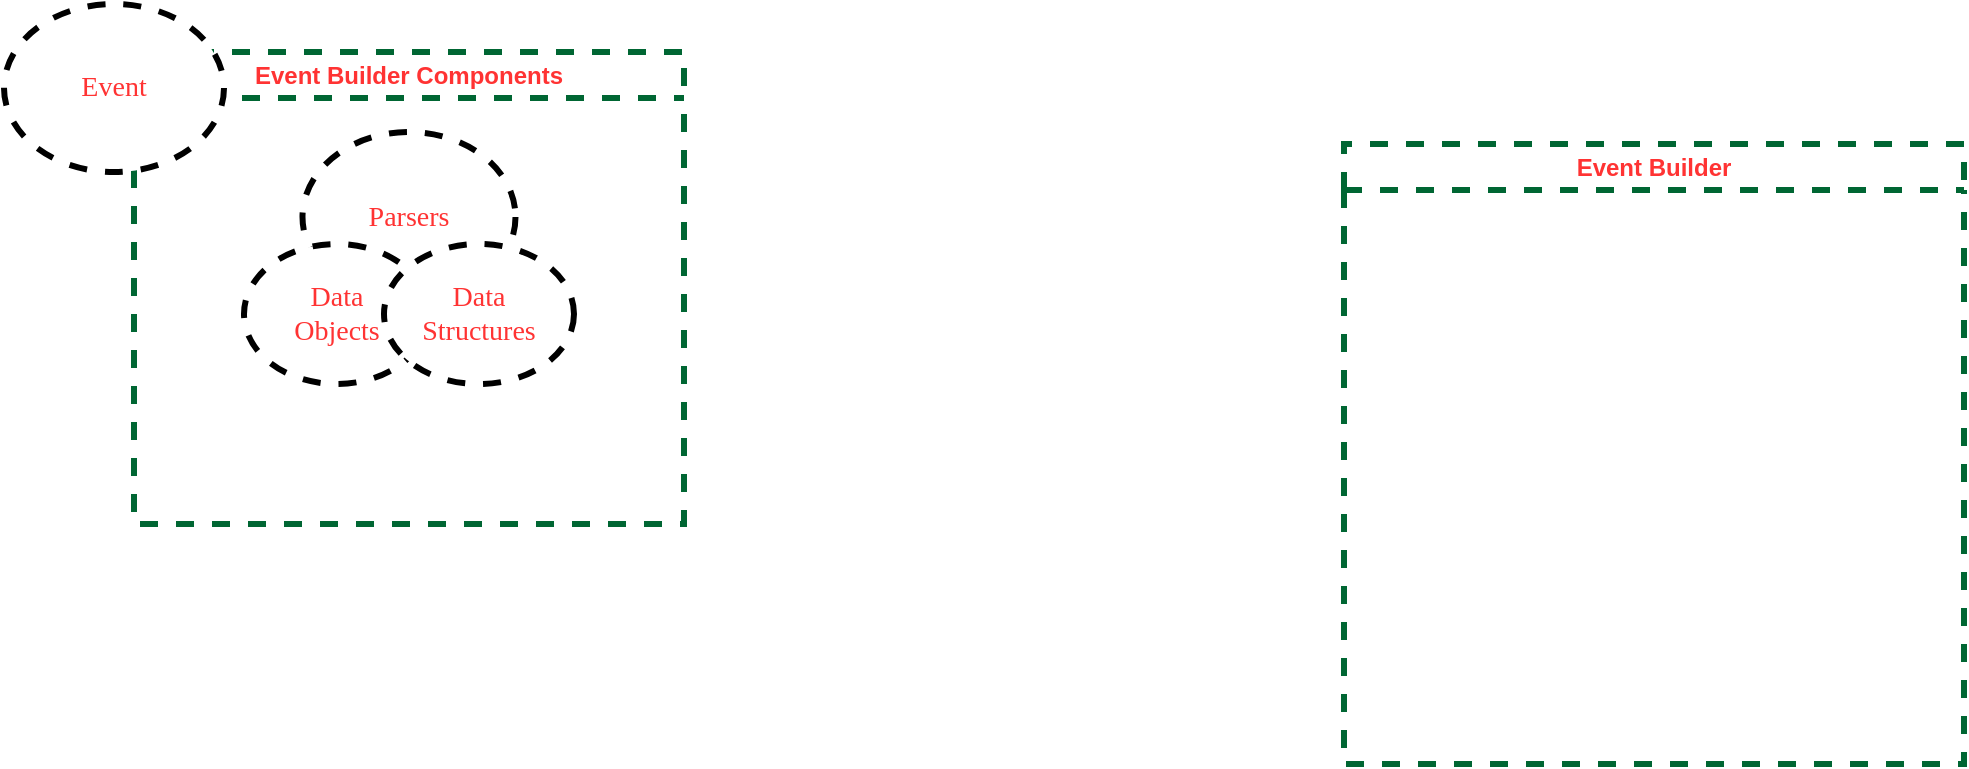 <mxfile version="14.9.6" type="device" pages="5"><diagram id="kiQTEqcOGtj1cUUPd3Hc" name="EventBuilder-Overview"><mxGraphModel dx="1106" dy="997" grid="1" gridSize="10" guides="1" tooltips="1" connect="1" arrows="1" fold="1" page="1" pageScale="1" pageWidth="1100" pageHeight="850" math="0" shadow="0"><root><mxCell id="bd1XEU9sp6yISs1n2xl9-0"/><mxCell id="bd1XEU9sp6yISs1n2xl9-1" parent="bd1XEU9sp6yISs1n2xl9-0"/><mxCell id="WXGwkjUU3RUpJI2dXeLc-0" value="Event Builder" style="swimlane;whiteSpace=wrap;fontColor=#FF3333;dashed=1;strokeWidth=3;strokeColor=#006633;" parent="bd1XEU9sp6yISs1n2xl9-1" vertex="1"><mxGeometry x="700" y="140" width="310" height="310" as="geometry"/></mxCell><mxCell id="WXGwkjUU3RUpJI2dXeLc-6" value="Event Builder Components" style="swimlane;whiteSpace=wrap;fontColor=#FF3333;dashed=1;strokeWidth=3;strokeColor=#006633;align=center;" parent="bd1XEU9sp6yISs1n2xl9-1" vertex="1"><mxGeometry x="95" y="94" width="275" height="236" as="geometry"/></mxCell><mxCell id="WXGwkjUU3RUpJI2dXeLc-2" value="Parsers" style="ellipse;whiteSpace=wrap;html=1;dashed=1;fontFamily=Verdana;fontSize=14;fontColor=#FF3333;strokeWidth=3;" parent="WXGwkjUU3RUpJI2dXeLc-6" vertex="1"><mxGeometry x="84.25" y="40" width="106.5" height="85" as="geometry"/></mxCell><mxCell id="WXGwkjUU3RUpJI2dXeLc-3" value="Data&lt;br&gt;Objects" style="ellipse;whiteSpace=wrap;html=1;dashed=1;fontFamily=Verdana;fontSize=14;fontColor=#FF3333;strokeWidth=3;" parent="WXGwkjUU3RUpJI2dXeLc-6" vertex="1"><mxGeometry x="55" y="96" width="92.5" height="70" as="geometry"/></mxCell><mxCell id="WXGwkjUU3RUpJI2dXeLc-4" value="Data&lt;br&gt;Structures" style="ellipse;whiteSpace=wrap;html=1;dashed=1;fontFamily=Verdana;fontSize=14;fontColor=#FF3333;strokeWidth=3;" parent="WXGwkjUU3RUpJI2dXeLc-6" vertex="1"><mxGeometry x="125" y="96" width="95" height="70" as="geometry"/></mxCell><mxCell id="WXGwkjUU3RUpJI2dXeLc-5" value="Event" style="ellipse;whiteSpace=wrap;html=1;dashed=1;fontFamily=Verdana;fontSize=14;fontColor=#FF3333;strokeWidth=3;" parent="bd1XEU9sp6yISs1n2xl9-1" vertex="1"><mxGeometry x="30" y="70" width="110" height="84" as="geometry"/></mxCell></root></mxGraphModel></diagram><diagram name="EventBuilder-WithiniDaaS" id="Mc_lJb-6TFqywcktzr2C"><mxGraphModel dx="1106" dy="997" grid="1" gridSize="10" guides="1" tooltips="1" connect="1" arrows="1" fold="1" page="1" pageScale="1" pageWidth="1169" pageHeight="826" background="none" math="0" shadow="0"><root><mxCell id="-2KMAy27HxV8J3acrTl2-0"/><mxCell id="-2KMAy27HxV8J3acrTl2-1" parent="-2KMAy27HxV8J3acrTl2-0"/><mxCell id="-2KMAy27HxV8J3acrTl2-2" value="iDaaS Connect" style="swimlane;whiteSpace=wrap;fontColor=#FF0000;strokeWidth=2;" parent="-2KMAy27HxV8J3acrTl2-1" vertex="1"><mxGeometry x="150" y="128" width="450" height="592" as="geometry"/></mxCell><mxCell id="-2KMAy27HxV8J3acrTl2-5" value="Connection&#10;EndPoint" style="fontStyle=1;rounded=1;" parent="-2KMAy27HxV8J3acrTl2-2" vertex="1"><mxGeometry x="105.5" y="110" width="110" height="50" as="geometry"/></mxCell><mxCell id="-2KMAy27HxV8J3acrTl2-6" value="Audit" style="fontStyle=1;rounded=1;" parent="-2KMAy27HxV8J3acrTl2-2" vertex="1"><mxGeometry x="105.5" y="220" width="110" height="50" as="geometry"/></mxCell><mxCell id="-2KMAy27HxV8J3acrTl2-7" value="" style="endArrow=open;strokeColor=#FF0000;endFill=1;rounded=0;strokeWidth=3;" parent="-2KMAy27HxV8J3acrTl2-2" source="-2KMAy27HxV8J3acrTl2-5" target="-2KMAy27HxV8J3acrTl2-6" edge="1"><mxGeometry relative="1" as="geometry"/></mxCell><mxCell id="-2KMAy27HxV8J3acrTl2-8" value="Bean&#10;(Routing/&#10;Terminology, &#10;etc.)" style="fontStyle=1;rounded=1;" parent="-2KMAy27HxV8J3acrTl2-2" vertex="1"><mxGeometry x="105.5" y="325" width="110" height="75" as="geometry"/></mxCell><mxCell id="-2KMAy27HxV8J3acrTl2-9" value="" style="endArrow=open;strokeColor=#FF0000;endFill=1;rounded=0;strokeWidth=3;" parent="-2KMAy27HxV8J3acrTl2-2" source="-2KMAy27HxV8J3acrTl2-6" target="-2KMAy27HxV8J3acrTl2-8" edge="1"><mxGeometry relative="1" as="geometry"/></mxCell><mxCell id="-2KMAy27HxV8J3acrTl2-11" value="Event Builder" style="swimlane;whiteSpace=wrap;fontColor=#FF3333;dashed=1;strokeWidth=3;strokeColor=#006633;" parent="-2KMAy27HxV8J3acrTl2-2" vertex="1"><mxGeometry x="200" y="362" width="240" height="208" as="geometry"/></mxCell><mxCell id="-2KMAy27HxV8J3acrTl2-40" value="Event &lt;br&gt;Builder" style="ellipse;whiteSpace=wrap;html=1;dashed=1;fontFamily=Verdana;fontSize=14;fontColor=#FF3333;strokeWidth=3;" parent="-2KMAy27HxV8J3acrTl2-11" vertex="1"><mxGeometry x="10" y="60" width="110" height="86" as="geometry"/></mxCell><mxCell id="-2KMAy27HxV8J3acrTl2-41" value="Parsers" style="ellipse;whiteSpace=wrap;html=1;dashed=1;fontFamily=Verdana;fontSize=14;fontColor=#FF3333;strokeWidth=3;" parent="-2KMAy27HxV8J3acrTl2-11" vertex="1"><mxGeometry x="100" y="80" width="83" height="64" as="geometry"/></mxCell><mxCell id="-2KMAy27HxV8J3acrTl2-42" value="Data&lt;br&gt;Objects" style="ellipse;whiteSpace=wrap;html=1;dashed=1;fontFamily=Verdana;fontSize=14;fontColor=#FF3333;strokeWidth=3;" parent="-2KMAy27HxV8J3acrTl2-11" vertex="1"><mxGeometry x="150" y="40" width="85" height="69" as="geometry"/></mxCell><mxCell id="-2KMAy27HxV8J3acrTl2-43" value="Data&lt;br&gt;Structures" style="ellipse;whiteSpace=wrap;html=1;dashed=1;fontFamily=Verdana;fontSize=14;fontColor=#FF3333;strokeWidth=3;" parent="-2KMAy27HxV8J3acrTl2-11" vertex="1"><mxGeometry x="140" y="120" width="95" height="70" as="geometry"/></mxCell><mxCell id="-2KMAy27HxV8J3acrTl2-30" value="KIC (Knowledge, Insight and Conformance)" style="swimlane;whiteSpace=wrap;fontColor=#FF3333;strokeWidth=2;" parent="-2KMAy27HxV8J3acrTl2-1" vertex="1"><mxGeometry x="722" y="128" width="280" height="132" as="geometry"/></mxCell><mxCell id="-2KMAy27HxV8J3acrTl2-31" value="iDaaS KIC&#10;Integration" style="rounded=1;strokeWidth=2;dashed=1;" parent="-2KMAy27HxV8J3acrTl2-30" vertex="1"><mxGeometry x="85" y="52" width="110" height="50" as="geometry"/></mxCell><mxCell id="-2KMAy27HxV8J3acrTl2-36" value="" style="endArrow=open;strokeColor=#FF0000;endFill=1;rounded=0;exitX=1;exitY=0.5;exitDx=0;exitDy=0;edgeStyle=orthogonalEdgeStyle;dashed=1;strokeWidth=3;" parent="-2KMAy27HxV8J3acrTl2-1" source="-2KMAy27HxV8J3acrTl2-6" edge="1"><mxGeometry relative="1" as="geometry"><mxPoint x="590" y="80" as="targetPoint"/><Array as="points"><mxPoint x="430" y="373"/><mxPoint x="430" y="80"/><mxPoint x="520" y="80"/></Array></mxGeometry></mxCell><mxCell id="-2KMAy27HxV8J3acrTl2-3" value="" style="ellipse;shape=startState;fillColor=#000000;strokeColor=#ff0000;" parent="-2KMAy27HxV8J3acrTl2-1" vertex="1"><mxGeometry x="40" y="248" width="30" height="30" as="geometry"/></mxCell><mxCell id="-2KMAy27HxV8J3acrTl2-4" value="" style="edgeStyle=elbowEdgeStyle;elbow=horizontal;verticalAlign=bottom;endArrow=open;endSize=8;strokeColor=#FF0000;endFill=1;rounded=0;startArrow=classic;startFill=1;strokeWidth=3;dashed=1;" parent="-2KMAy27HxV8J3acrTl2-1" source="-2KMAy27HxV8J3acrTl2-3" target="-2KMAy27HxV8J3acrTl2-5" edge="1"><mxGeometry x="295.5" y="168" as="geometry"><mxPoint x="310.5" y="238" as="targetPoint"/></mxGeometry></mxCell><mxCell id="-2KMAy27HxV8J3acrTl2-37" value="External&#10;System" style="text;strokeColor=none;fillColor=none;align=left;verticalAlign=top;spacingLeft=4;spacingRight=4;overflow=hidden;rotatable=0;points=[[0,0.5],[1,0.5]];portConstraint=eastwest;fontFamily=Verdana;fontSize=14;fontColor=#0000FF;fontStyle=1" parent="-2KMAy27HxV8J3acrTl2-1" vertex="1"><mxGeometry x="17.5" y="290" width="75" height="40" as="geometry"/></mxCell><mxCell id="-2KMAy27HxV8J3acrTl2-38" value="&lt;b&gt;Kafka&lt;/b&gt;" style="shape=cylinder3;whiteSpace=wrap;html=1;boundedLbl=1;backgroundOutline=1;size=15;fontFamily=Verdana;fontSize=14;fontColor=#FF3333;dashed=1;strokeWidth=3;" parent="-2KMAy27HxV8J3acrTl2-1" vertex="1"><mxGeometry x="600" y="30" width="95" height="90" as="geometry"/></mxCell><mxCell id="-2KMAy27HxV8J3acrTl2-39" value="" style="endArrow=open;strokeColor=#FF0000;endFill=1;rounded=0;edgeStyle=orthogonalEdgeStyle;dashed=1;strokeWidth=3;" parent="-2KMAy27HxV8J3acrTl2-1" edge="1"><mxGeometry relative="1" as="geometry"><mxPoint x="600" y="630" as="sourcePoint"/><mxPoint x="650" y="130" as="targetPoint"/><Array as="points"><mxPoint x="650" y="630"/></Array></mxGeometry></mxCell><mxCell id="-2KMAy27HxV8J3acrTl2-44" value="Terminology Persistence" style="swimlane;whiteSpace=wrap;fontColor=#FF3333;strokeWidth=2;" parent="-2KMAy27HxV8J3acrTl2-1" vertex="1"><mxGeometry x="722" y="400" width="280" height="252" as="geometry"/></mxCell><mxCell id="-2KMAy27HxV8J3acrTl2-45" value="Quarkus App" style="rounded=1;strokeWidth=3;dashed=1;dashPattern=1 1;" parent="-2KMAy27HxV8J3acrTl2-44" vertex="1"><mxGeometry x="90" y="100" width="110" height="50" as="geometry"/></mxCell><mxCell id="-2KMAy27HxV8J3acrTl2-46" value="" style="endArrow=classic;strokeColor=#FF0000;endFill=1;rounded=0;edgeStyle=orthogonalEdgeStyle;dashed=1;strokeWidth=3;exitX=0;exitY=0.5;exitDx=0;exitDy=0;startArrow=classic;startFill=1;" parent="-2KMAy27HxV8J3acrTl2-1" source="-2KMAy27HxV8J3acrTl2-45" edge="1"><mxGeometry relative="1" as="geometry"><mxPoint x="610" y="640" as="sourcePoint"/><mxPoint x="660" y="130" as="targetPoint"/><Array as="points"><mxPoint x="660" y="525"/></Array></mxGeometry></mxCell><mxCell id="-2KMAy27HxV8J3acrTl2-47" value="" style="endArrow=none;strokeColor=#FF0000;endFill=0;rounded=0;edgeStyle=orthogonalEdgeStyle;dashed=1;strokeWidth=3;startArrow=classic;startFill=1;" parent="-2KMAy27HxV8J3acrTl2-1" edge="1"><mxGeometry relative="1" as="geometry"><mxPoint x="800" y="210" as="sourcePoint"/><mxPoint x="670" y="140" as="targetPoint"/><Array as="points"><mxPoint x="670" y="210"/></Array></mxGeometry></mxCell><mxCell id="-2KMAy27HxV8J3acrTl2-48" value="" style="shape=dataStorage;whiteSpace=wrap;html=1;fixedSize=1;rounded=1;dashed=1;fontFamily=Verdana;fontSize=14;fontColor=#FF3333;strokeWidth=4;rotation=-180;strokeColor=#0000CC;" parent="-2KMAy27HxV8J3acrTl2-1" vertex="1"><mxGeometry x="1018" y="268" width="100" height="80" as="geometry"/></mxCell><mxCell id="-2KMAy27HxV8J3acrTl2-50" value="RDBMS" style="fontStyle=1;rounded=1;strokeColor=none;" parent="-2KMAy27HxV8J3acrTl2-1" vertex="1"><mxGeometry x="1047" y="285" width="50" height="50" as="geometry"/></mxCell><mxCell id="-2KMAy27HxV8J3acrTl2-49" value="" style="shape=dataStorage;whiteSpace=wrap;html=1;fixedSize=1;rounded=1;dashed=1;fontFamily=Verdana;fontSize=14;fontColor=#FF3333;strokeWidth=4;rotation=-180;strokeColor=#0000CC;" parent="-2KMAy27HxV8J3acrTl2-1" vertex="1"><mxGeometry x="1018" y="370" width="100" height="80" as="geometry"/></mxCell><mxCell id="-2KMAy27HxV8J3acrTl2-51" value="NoSQL" style="fontStyle=1;rounded=1;strokeColor=none;" parent="-2KMAy27HxV8J3acrTl2-1" vertex="1"><mxGeometry x="1047" y="385" width="50" height="50" as="geometry"/></mxCell><mxCell id="S8z9UE66z-leJwnGE7oX-0" value="" style="endArrow=classic;strokeColor=#FF0000;endFill=1;rounded=0;edgeStyle=orthogonalEdgeStyle;dashed=1;strokeWidth=3;startArrow=classic;startFill=1;" parent="-2KMAy27HxV8J3acrTl2-1" target="-2KMAy27HxV8J3acrTl2-48" edge="1"><mxGeometry relative="1" as="geometry"><mxPoint x="930" y="525" as="sourcePoint"/><mxPoint x="638" y="140" as="targetPoint"/><Array as="points"><mxPoint x="988" y="525"/><mxPoint x="988" y="308"/></Array></mxGeometry></mxCell><mxCell id="S8z9UE66z-leJwnGE7oX-2" value="" style="endArrow=classic;strokeColor=#FF0000;endFill=1;rounded=0;edgeStyle=orthogonalEdgeStyle;dashed=1;strokeWidth=3;startArrow=none;startFill=0;" parent="-2KMAy27HxV8J3acrTl2-1" edge="1"><mxGeometry relative="1" as="geometry"><mxPoint x="989" y="408" as="sourcePoint"/><mxPoint x="1019" y="408" as="targetPoint"/><Array as="points"><mxPoint x="989" y="408"/></Array></mxGeometry></mxCell><mxCell id="S8z9UE66z-leJwnGE7oX-3" value="" style="endArrow=none;strokeColor=#FF0000;endFill=0;rounded=0;edgeStyle=orthogonalEdgeStyle;dashed=1;strokeWidth=3;startArrow=classic;startFill=1;exitX=0.5;exitY=1;exitDx=0;exitDy=0;" parent="-2KMAy27HxV8J3acrTl2-1" source="-2KMAy27HxV8J3acrTl2-48" edge="1"><mxGeometry relative="1" as="geometry"><mxPoint x="1150" y="230" as="sourcePoint"/><mxPoint x="920" y="210" as="targetPoint"/><Array as="points"><mxPoint x="1068" y="210"/></Array></mxGeometry></mxCell></root></mxGraphModel></diagram><diagram name="EventBuilder-WithiniDaaS-ThirdPartyApps" id="8dgoup-V4tSh-Kbf2mVl"><mxGraphModel dx="1106" dy="997" grid="1" gridSize="10" guides="1" tooltips="1" connect="1" arrows="1" fold="1" page="1" pageScale="1" pageWidth="1169" pageHeight="826" background="none" math="0" shadow="0"><root><mxCell id="3XrLEpBF6TZmgAFREp5K-0"/><mxCell id="3XrLEpBF6TZmgAFREp5K-1" parent="3XrLEpBF6TZmgAFREp5K-0"/><mxCell id="3XrLEpBF6TZmgAFREp5K-2" value="iDaaS Connect" style="swimlane;whiteSpace=wrap;fontColor=#FF0000;strokeWidth=2;" parent="3XrLEpBF6TZmgAFREp5K-1" vertex="1"><mxGeometry x="150" y="128" width="450" height="592" as="geometry"/></mxCell><mxCell id="3XrLEpBF6TZmgAFREp5K-3" value="Connection&#10;EndPoint" style="fontStyle=1;rounded=1;" parent="3XrLEpBF6TZmgAFREp5K-2" vertex="1"><mxGeometry x="105.5" y="110" width="110" height="50" as="geometry"/></mxCell><mxCell id="3XrLEpBF6TZmgAFREp5K-4" value="Audit" style="fontStyle=1;rounded=1;" parent="3XrLEpBF6TZmgAFREp5K-2" vertex="1"><mxGeometry x="105.5" y="220" width="110" height="50" as="geometry"/></mxCell><mxCell id="3XrLEpBF6TZmgAFREp5K-5" value="" style="endArrow=open;strokeColor=#FF0000;endFill=1;rounded=0;strokeWidth=3;" parent="3XrLEpBF6TZmgAFREp5K-2" source="3XrLEpBF6TZmgAFREp5K-3" target="3XrLEpBF6TZmgAFREp5K-4" edge="1"><mxGeometry relative="1" as="geometry"/></mxCell><mxCell id="3XrLEpBF6TZmgAFREp5K-6" value="Bean&#10;(Routing/&#10;Terminology, &#10;etc.)" style="fontStyle=1;rounded=1;" parent="3XrLEpBF6TZmgAFREp5K-2" vertex="1"><mxGeometry x="105.5" y="325" width="110" height="75" as="geometry"/></mxCell><mxCell id="3XrLEpBF6TZmgAFREp5K-7" value="" style="endArrow=open;strokeColor=#FF0000;endFill=1;rounded=0;strokeWidth=3;" parent="3XrLEpBF6TZmgAFREp5K-2" source="3XrLEpBF6TZmgAFREp5K-4" target="3XrLEpBF6TZmgAFREp5K-6" edge="1"><mxGeometry relative="1" as="geometry"/></mxCell><mxCell id="3XrLEpBF6TZmgAFREp5K-8" value="Event Builder" style="swimlane;whiteSpace=wrap;fontColor=#FF3333;dashed=1;strokeWidth=3;strokeColor=#006633;" parent="3XrLEpBF6TZmgAFREp5K-2" vertex="1"><mxGeometry x="200" y="362" width="240" height="208" as="geometry"/></mxCell><mxCell id="3XrLEpBF6TZmgAFREp5K-9" value="Event &lt;br&gt;Builder" style="ellipse;whiteSpace=wrap;html=1;dashed=1;fontFamily=Verdana;fontSize=14;fontColor=#FF3333;strokeWidth=3;" parent="3XrLEpBF6TZmgAFREp5K-8" vertex="1"><mxGeometry x="10" y="60" width="110" height="86" as="geometry"/></mxCell><mxCell id="3XrLEpBF6TZmgAFREp5K-10" value="Parsers" style="ellipse;whiteSpace=wrap;html=1;dashed=1;fontFamily=Verdana;fontSize=14;fontColor=#FF3333;strokeWidth=3;" parent="3XrLEpBF6TZmgAFREp5K-8" vertex="1"><mxGeometry x="100" y="80" width="83" height="64" as="geometry"/></mxCell><mxCell id="3XrLEpBF6TZmgAFREp5K-11" value="Data&lt;br&gt;Objects" style="ellipse;whiteSpace=wrap;html=1;dashed=1;fontFamily=Verdana;fontSize=14;fontColor=#FF3333;strokeWidth=3;" parent="3XrLEpBF6TZmgAFREp5K-8" vertex="1"><mxGeometry x="150" y="40" width="85" height="69" as="geometry"/></mxCell><mxCell id="3XrLEpBF6TZmgAFREp5K-12" value="Data&lt;br&gt;Structures" style="ellipse;whiteSpace=wrap;html=1;dashed=1;fontFamily=Verdana;fontSize=14;fontColor=#FF3333;strokeWidth=3;" parent="3XrLEpBF6TZmgAFREp5K-8" vertex="1"><mxGeometry x="140" y="120" width="95" height="70" as="geometry"/></mxCell><mxCell id="3XrLEpBF6TZmgAFREp5K-13" value="KIC (Knowledge, Insight and Conformance)" style="swimlane;whiteSpace=wrap;fontColor=#FF3333;strokeWidth=2;" parent="3XrLEpBF6TZmgAFREp5K-1" vertex="1"><mxGeometry x="722" y="128" width="280" height="152" as="geometry"/></mxCell><mxCell id="3XrLEpBF6TZmgAFREp5K-14" value="iDaaS KIC&#10;Integration" style="rounded=1;strokeWidth=2;dashed=1;" parent="3XrLEpBF6TZmgAFREp5K-13" vertex="1"><mxGeometry x="85" y="52" width="110" height="50" as="geometry"/></mxCell><mxCell id="3XrLEpBF6TZmgAFREp5K-15" value="" style="endArrow=open;strokeColor=#FF0000;endFill=1;rounded=0;exitX=1;exitY=0.5;exitDx=0;exitDy=0;edgeStyle=orthogonalEdgeStyle;dashed=1;strokeWidth=3;" parent="3XrLEpBF6TZmgAFREp5K-1" source="3XrLEpBF6TZmgAFREp5K-4" edge="1"><mxGeometry relative="1" as="geometry"><mxPoint x="590" y="80" as="targetPoint"/><Array as="points"><mxPoint x="430" y="373"/><mxPoint x="430" y="80"/><mxPoint x="520" y="80"/></Array></mxGeometry></mxCell><mxCell id="3XrLEpBF6TZmgAFREp5K-16" value="" style="ellipse;shape=startState;fillColor=#000000;strokeColor=#ff0000;" parent="3XrLEpBF6TZmgAFREp5K-1" vertex="1"><mxGeometry x="40" y="248" width="30" height="30" as="geometry"/></mxCell><mxCell id="3XrLEpBF6TZmgAFREp5K-17" value="" style="edgeStyle=elbowEdgeStyle;elbow=horizontal;verticalAlign=bottom;endArrow=open;endSize=8;strokeColor=#FF0000;endFill=1;rounded=0;startArrow=classic;startFill=1;strokeWidth=3;dashed=1;" parent="3XrLEpBF6TZmgAFREp5K-1" source="3XrLEpBF6TZmgAFREp5K-16" target="3XrLEpBF6TZmgAFREp5K-3" edge="1"><mxGeometry x="295.5" y="168" as="geometry"><mxPoint x="310.5" y="238" as="targetPoint"/></mxGeometry></mxCell><mxCell id="3XrLEpBF6TZmgAFREp5K-18" value="External&#10;System" style="text;strokeColor=none;fillColor=none;align=left;verticalAlign=top;spacingLeft=4;spacingRight=4;overflow=hidden;rotatable=0;points=[[0,0.5],[1,0.5]];portConstraint=eastwest;fontFamily=Verdana;fontSize=14;fontColor=#0000FF;fontStyle=1" parent="3XrLEpBF6TZmgAFREp5K-1" vertex="1"><mxGeometry x="17.5" y="290" width="75" height="40" as="geometry"/></mxCell><mxCell id="3XrLEpBF6TZmgAFREp5K-19" value="&lt;b&gt;Kafka&lt;/b&gt;" style="shape=cylinder3;whiteSpace=wrap;html=1;boundedLbl=1;backgroundOutline=1;size=15;fontFamily=Verdana;fontSize=14;fontColor=#FF3333;dashed=1;strokeWidth=3;" parent="3XrLEpBF6TZmgAFREp5K-1" vertex="1"><mxGeometry x="600" y="30" width="95" height="90" as="geometry"/></mxCell><mxCell id="3XrLEpBF6TZmgAFREp5K-20" value="" style="endArrow=open;strokeColor=#FF0000;endFill=1;rounded=0;edgeStyle=orthogonalEdgeStyle;dashed=1;strokeWidth=3;" parent="3XrLEpBF6TZmgAFREp5K-1" edge="1"><mxGeometry relative="1" as="geometry"><mxPoint x="600" y="630" as="sourcePoint"/><mxPoint x="650" y="130" as="targetPoint"/><Array as="points"><mxPoint x="650" y="630"/></Array></mxGeometry></mxCell><mxCell id="3XrLEpBF6TZmgAFREp5K-21" value="Terminology Persistence" style="swimlane;whiteSpace=wrap;fontColor=#FF3333;strokeWidth=2;" parent="3XrLEpBF6TZmgAFREp5K-1" vertex="1"><mxGeometry x="722" y="400" width="280" height="252" as="geometry"/></mxCell><mxCell id="3XrLEpBF6TZmgAFREp5K-22" value="Quarkus App" style="rounded=1;strokeWidth=3;dashed=1;dashPattern=1 1;" parent="3XrLEpBF6TZmgAFREp5K-21" vertex="1"><mxGeometry x="90" y="100" width="110" height="50" as="geometry"/></mxCell><mxCell id="3XrLEpBF6TZmgAFREp5K-23" value="" style="endArrow=classic;strokeColor=#FF0000;endFill=1;rounded=0;edgeStyle=orthogonalEdgeStyle;dashed=1;strokeWidth=3;exitX=0;exitY=0.5;exitDx=0;exitDy=0;startArrow=classic;startFill=1;" parent="3XrLEpBF6TZmgAFREp5K-1" source="3XrLEpBF6TZmgAFREp5K-22" edge="1"><mxGeometry relative="1" as="geometry"><mxPoint x="610" y="640" as="sourcePoint"/><mxPoint x="660" y="130" as="targetPoint"/><Array as="points"><mxPoint x="660" y="525"/></Array></mxGeometry></mxCell><mxCell id="3XrLEpBF6TZmgAFREp5K-24" value="" style="endArrow=none;strokeColor=#FF0000;endFill=0;rounded=0;edgeStyle=orthogonalEdgeStyle;dashed=1;strokeWidth=3;startArrow=classic;startFill=1;" parent="3XrLEpBF6TZmgAFREp5K-1" edge="1"><mxGeometry relative="1" as="geometry"><mxPoint x="800" y="210" as="sourcePoint"/><mxPoint x="670" y="140" as="targetPoint"/><Array as="points"><mxPoint x="670" y="210"/></Array></mxGeometry></mxCell><mxCell id="3XrLEpBF6TZmgAFREp5K-25" value="" style="shape=dataStorage;whiteSpace=wrap;html=1;fixedSize=1;rounded=1;dashed=1;fontFamily=Verdana;fontSize=14;fontColor=#FF3333;strokeWidth=4;rotation=-180;strokeColor=#0000CC;" parent="3XrLEpBF6TZmgAFREp5K-1" vertex="1"><mxGeometry x="1030" y="268" width="100" height="80" as="geometry"/></mxCell><mxCell id="3XrLEpBF6TZmgAFREp5K-26" value="RDBMS" style="fontStyle=1;rounded=1;strokeColor=none;" parent="3XrLEpBF6TZmgAFREp5K-1" vertex="1"><mxGeometry x="1059" y="285" width="50" height="50" as="geometry"/></mxCell><mxCell id="3XrLEpBF6TZmgAFREp5K-27" value="" style="shape=dataStorage;whiteSpace=wrap;html=1;fixedSize=1;rounded=1;dashed=1;fontFamily=Verdana;fontSize=14;fontColor=#FF3333;strokeWidth=4;rotation=-180;strokeColor=#0000CC;" parent="3XrLEpBF6TZmgAFREp5K-1" vertex="1"><mxGeometry x="1030" y="370" width="100" height="80" as="geometry"/></mxCell><mxCell id="3XrLEpBF6TZmgAFREp5K-28" value="NoSQL" style="fontStyle=1;rounded=1;strokeColor=none;" parent="3XrLEpBF6TZmgAFREp5K-1" vertex="1"><mxGeometry x="1059" y="385" width="50" height="50" as="geometry"/></mxCell><mxCell id="3XrLEpBF6TZmgAFREp5K-29" value="" style="endArrow=classic;strokeColor=#FF0000;endFill=1;rounded=0;edgeStyle=orthogonalEdgeStyle;dashed=1;strokeWidth=3;startArrow=classic;startFill=1;" parent="3XrLEpBF6TZmgAFREp5K-1" target="3XrLEpBF6TZmgAFREp5K-25" edge="1"><mxGeometry relative="1" as="geometry"><mxPoint x="930" y="525" as="sourcePoint"/><mxPoint x="638" y="140" as="targetPoint"/><Array as="points"><mxPoint x="988" y="525"/><mxPoint x="988" y="308"/></Array></mxGeometry></mxCell><mxCell id="3XrLEpBF6TZmgAFREp5K-30" value="" style="endArrow=classic;strokeColor=#FF0000;endFill=1;rounded=0;edgeStyle=orthogonalEdgeStyle;dashed=1;strokeWidth=3;startArrow=none;startFill=0;" parent="3XrLEpBF6TZmgAFREp5K-1" edge="1"><mxGeometry relative="1" as="geometry"><mxPoint x="1001" y="408" as="sourcePoint"/><mxPoint x="1031" y="408" as="targetPoint"/><Array as="points"><mxPoint x="1001" y="408"/></Array></mxGeometry></mxCell><mxCell id="3XrLEpBF6TZmgAFREp5K-31" value="" style="endArrow=none;strokeColor=#FF0000;endFill=0;rounded=0;edgeStyle=orthogonalEdgeStyle;dashed=1;strokeWidth=3;startArrow=classic;startFill=1;exitX=0.5;exitY=1;exitDx=0;exitDy=0;" parent="3XrLEpBF6TZmgAFREp5K-1" source="3XrLEpBF6TZmgAFREp5K-25" edge="1"><mxGeometry relative="1" as="geometry"><mxPoint x="1150" y="230" as="sourcePoint"/><mxPoint x="920" y="210" as="targetPoint"/><Array as="points"><mxPoint x="1080" y="210"/></Array></mxGeometry></mxCell></root></mxGraphModel></diagram><diagram id="lj4dx6glvmICcAoy7SPo" name="Terminologies"><mxGraphModel dx="1106" dy="997" grid="1" gridSize="10" guides="1" tooltips="1" connect="1" arrows="1" fold="1" page="1" pageScale="1" pageWidth="1100" pageHeight="850" math="0" shadow="0"><root><mxCell id="QduFuZYSjqJJgHO1AbLs-0"/><mxCell id="QduFuZYSjqJJgHO1AbLs-1" parent="QduFuZYSjqJJgHO1AbLs-0"/><mxCell id="Q1M-0kxsI51w2UNyi3Uw-0" value="Conversions" style="swimlane;whiteSpace=wrap;strokeWidth=2;strokeColor=#1966FF;fontFamily=Comfortaa;fontSource=https%3A%2F%2Ffonts.googleapis.com%2Fcss%3Ffamily%3DComfortaa;fontColor=#FF0000;rounded=1;shadow=0;fontStyle=1" parent="QduFuZYSjqJJgHO1AbLs-1" vertex="1"><mxGeometry x="50" y="100" width="280" height="200" as="geometry"/></mxCell><mxCell id="Q1M-0kxsI51w2UNyi3Uw-12" value="CCDA" style="text;html=1;strokeColor=none;fillColor=none;align=center;verticalAlign=middle;whiteSpace=wrap;rounded=0;dashed=1;fontFamily=Comfortaa;fontSource=https%3A%2F%2Ffonts.googleapis.com%2Fcss%3Ffamily%3DComfortaa;fontColor=#FF0000;fontSize=15;" parent="Q1M-0kxsI51w2UNyi3Uw-0" vertex="1"><mxGeometry x="110" y="60" width="40" height="20" as="geometry"/></mxCell><mxCell id="Q1M-0kxsI51w2UNyi3Uw-13" value="v3" style="text;html=1;strokeColor=none;fillColor=none;align=center;verticalAlign=middle;whiteSpace=wrap;rounded=0;dashed=1;fontFamily=Comfortaa;fontSource=https://fonts.googleapis.com/css?family=Comfortaa;fontColor=#FF0000;fontSize=15;" parent="Q1M-0kxsI51w2UNyi3Uw-0" vertex="1"><mxGeometry x="80" y="90" width="40" height="20" as="geometry"/></mxCell><mxCell id="Q1M-0kxsI51w2UNyi3Uw-14" value="v4" style="text;html=1;strokeColor=none;fillColor=none;align=center;verticalAlign=middle;whiteSpace=wrap;rounded=0;dashed=1;fontFamily=Comfortaa;fontSource=https://fonts.googleapis.com/css?family=Comfortaa;fontColor=#FF0000;fontSize=15;" parent="Q1M-0kxsI51w2UNyi3Uw-0" vertex="1"><mxGeometry x="140" y="90" width="40" height="20" as="geometry"/></mxCell><mxCell id="Q1M-0kxsI51w2UNyi3Uw-9" value="Industry Std Implementation(s)" style="swimlane;whiteSpace=wrap;strokeWidth=2;strokeColor=#1966FF;fontFamily=Comfortaa;fontSource=https%3A%2F%2Ffonts.googleapis.com%2Fcss%3Ffamily%3DComfortaa;fontColor=#FF0000;rounded=1;shadow=0;" parent="QduFuZYSjqJJgHO1AbLs-1" vertex="1"><mxGeometry x="340" y="100" width="280" height="200" as="geometry"/></mxCell><mxCell id="Q1M-0kxsI51w2UNyi3Uw-15" value="HL7 v2.x" style="text;html=1;strokeColor=none;fillColor=none;align=center;verticalAlign=middle;whiteSpace=wrap;rounded=0;dashed=1;fontFamily=Comfortaa;fontSource=https%3A%2F%2Ffonts.googleapis.com%2Fcss%3Ffamily%3DComfortaa;fontColor=#FF0000;fontSize=15;" parent="Q1M-0kxsI51w2UNyi3Uw-9" vertex="1"><mxGeometry x="110" y="60" width="80" height="20" as="geometry"/></mxCell><mxCell id="Q1M-0kxsI51w2UNyi3Uw-16" value="FHIR R4" style="text;html=1;strokeColor=none;fillColor=none;align=center;verticalAlign=middle;whiteSpace=wrap;rounded=0;dashed=1;fontFamily=Comfortaa;fontSource=https%3A%2F%2Ffonts.googleapis.com%2Fcss%3Ffamily%3DComfortaa;fontColor=#FF0000;fontSize=15;" parent="Q1M-0kxsI51w2UNyi3Uw-9" vertex="1"><mxGeometry x="110" y="90" width="80" height="20" as="geometry"/></mxCell><mxCell id="Q1M-0kxsI51w2UNyi3Uw-11" value="Expert Systems" style="swimlane;whiteSpace=wrap;strokeWidth=2;strokeColor=#1966FF;fontFamily=Comfortaa;fontSource=https%3A%2F%2Ffonts.googleapis.com%2Fcss%3Ffamily%3DComfortaa;fontColor=#FF3333;rounded=1;shadow=0;" parent="QduFuZYSjqJJgHO1AbLs-1" vertex="1"><mxGeometry x="630" y="100" width="280" height="200" as="geometry"/></mxCell><mxCell id="S132FvnOkkpCYLfTr2O0-0" value="APIs" style="text;html=1;strokeColor=none;fillColor=none;align=center;verticalAlign=middle;whiteSpace=wrap;rounded=0;dashed=1;fontFamily=Comfortaa;fontSource=https%3A%2F%2Ffonts.googleapis.com%2Fcss%3Ffamily%3DComfortaa;fontColor=#FF0000;fontSize=15;" vertex="1" parent="Q1M-0kxsI51w2UNyi3Uw-11"><mxGeometry x="120" y="60" width="80" height="20" as="geometry"/></mxCell><mxCell id="Q1M-0kxsI51w2UNyi3Uw-10" value="CrossMappings" style="swimlane;whiteSpace=wrap;dashed=1;strokeWidth=2;fontFamily=Comfortaa;fontSource=https%3A%2F%2Ffonts.googleapis.com%2Fcss%3Ffamily%3DComfortaa;fontColor=#000099;rounded=1;" parent="QduFuZYSjqJJgHO1AbLs-1" vertex="1"><mxGeometry x="200" y="244" width="520" height="200" as="geometry"/></mxCell><mxCell id="Q1M-0kxsI51w2UNyi3Uw-17" value="Association to all terms is by unique application and organization (facility)" style="text;html=1;strokeColor=none;fillColor=none;align=center;verticalAlign=middle;whiteSpace=wrap;rounded=0;dashed=1;fontFamily=Comfortaa;fontSource=https://fonts.googleapis.com/css?family=Comfortaa;fontSize=15;fontColor=#67AB9F;fontStyle=1" parent="Q1M-0kxsI51w2UNyi3Uw-10" vertex="1"><mxGeometry x="10" y="171" width="500" height="20" as="geometry"/></mxCell></root></mxGraphModel></diagram><diagram name="General Data Flow" id="e7e014a7-5840-1c2e-5031-d8a46d1fe8dd"><mxGraphModel dx="1106" dy="997" grid="1" gridSize="10" guides="1" tooltips="1" connect="1" arrows="1" fold="1" page="1" pageScale="1" pageWidth="1169" pageHeight="826" background="none" math="0" shadow="0"><root><mxCell id="0"/><mxCell id="1" parent="0"/><mxCell id="2" value="Thread 1" style="swimlane;whiteSpace=wrap" parent="1" vertex="1"><mxGeometry x="164.5" y="128" width="280" height="570" as="geometry"/></mxCell><mxCell id="5" value="" style="ellipse;shape=startState;fillColor=#000000;strokeColor=#ff0000;" parent="2" vertex="1"><mxGeometry x="100" y="40" width="30" height="30" as="geometry"/></mxCell><mxCell id="6" value="" style="edgeStyle=elbowEdgeStyle;elbow=horizontal;verticalAlign=bottom;endArrow=open;endSize=8;strokeColor=#FF0000;endFill=1;rounded=0" parent="2" source="5" target="7" edge="1"><mxGeometry x="100" y="40" as="geometry"><mxPoint x="115" y="110" as="targetPoint"/></mxGeometry></mxCell><mxCell id="7" value="idle" style="" parent="2" vertex="1"><mxGeometry x="60" y="110" width="110" height="50" as="geometry"/></mxCell><mxCell id="8" value="user action" style="" parent="2" vertex="1"><mxGeometry x="60" y="220" width="110" height="50" as="geometry"/></mxCell><mxCell id="9" value="" style="endArrow=open;strokeColor=#FF0000;endFill=1;rounded=0" parent="2" source="7" target="8" edge="1"><mxGeometry relative="1" as="geometry"/></mxCell><mxCell id="10" value="post command" style="" parent="2" vertex="1"><mxGeometry x="60" y="325" width="110" height="50" as="geometry"/></mxCell><mxCell id="11" value="" style="endArrow=open;strokeColor=#FF0000;endFill=1;rounded=0" parent="2" source="8" target="10" edge="1"><mxGeometry relative="1" as="geometry"/></mxCell><mxCell id="12" value="" style="edgeStyle=elbowEdgeStyle;elbow=horizontal;strokeColor=#FF0000;endArrow=open;endFill=1;rounded=0" parent="2" source="10" target="7" edge="1"><mxGeometry width="100" height="100" relative="1" as="geometry"><mxPoint x="160" y="290" as="sourcePoint"/><mxPoint x="260" y="190" as="targetPoint"/><Array as="points"><mxPoint x="30" y="250"/></Array></mxGeometry></mxCell><mxCell id="3" value="Thread 2" style="swimlane;whiteSpace=wrap" parent="1" vertex="1"><mxGeometry x="444.5" y="128" width="280" height="570" as="geometry"/></mxCell><mxCell id="13" value="" style="ellipse;shape=startState;fillColor=#000000;strokeColor=#ff0000;" parent="3" vertex="1"><mxGeometry x="60" y="40" width="30" height="30" as="geometry"/></mxCell><mxCell id="14" value="" style="edgeStyle=elbowEdgeStyle;elbow=horizontal;verticalAlign=bottom;endArrow=open;endSize=8;strokeColor=#FF0000;endFill=1;rounded=0" parent="3" source="13" target="15" edge="1"><mxGeometry x="40" y="20" as="geometry"><mxPoint x="55" y="90" as="targetPoint"/></mxGeometry></mxCell><mxCell id="15" value="idle" style="" parent="3" vertex="1"><mxGeometry x="20" y="110" width="110" height="50" as="geometry"/></mxCell><mxCell id="16" value="check for &#10;new commands" style="" parent="3" vertex="1"><mxGeometry x="20" y="220" width="110" height="50" as="geometry"/></mxCell><mxCell id="17" value="" style="endArrow=open;strokeColor=#FF0000;endFill=1;rounded=0" parent="3" source="15" target="16" edge="1"><mxGeometry relative="1" as="geometry"/></mxCell><mxCell id="18" value="command queue" style="" parent="3" vertex="1"><mxGeometry x="20" y="325" width="110" height="50" as="geometry"/></mxCell><mxCell id="19" value="" style="endArrow=open;strokeColor=#FF0000;endFill=1;rounded=0" parent="3" source="16" target="18" edge="1"><mxGeometry relative="1" as="geometry"/></mxCell><mxCell id="21" value="queue empty" style="rhombus;fillColor=#ffffc0;strokeColor=#ff0000;" parent="3" vertex="1"><mxGeometry x="150" y="225" width="80" height="40" as="geometry"/></mxCell><mxCell id="22" value="yes" style="edgeStyle=elbowEdgeStyle;elbow=horizontal;align=left;verticalAlign=bottom;endArrow=open;endSize=8;strokeColor=#FF0000;exitX=0.5;exitY=0;endFill=1;rounded=0;entryX=0.75;entryY=0.5;entryPerimeter=0" parent="3" source="21" target="25" edge="1"><mxGeometry x="-1" relative="1" as="geometry"><mxPoint x="160" y="150" as="targetPoint"/><Array as="points"><mxPoint x="190" y="180"/></Array></mxGeometry></mxCell><mxCell id="23" value="no" style="edgeStyle=elbowEdgeStyle;elbow=horizontal;align=left;verticalAlign=top;endArrow=open;endSize=8;strokeColor=#FF0000;endFill=1;rounded=0" parent="3" source="21" target="30" edge="1"><mxGeometry x="-1" relative="1" as="geometry"><mxPoint x="190" y="305" as="targetPoint"/></mxGeometry></mxCell><mxCell id="24" value="" style="endArrow=open;strokeColor=#FF0000;endFill=1;rounded=0" parent="3" source="16" target="21" edge="1"><mxGeometry relative="1" as="geometry"/></mxCell><mxCell id="25" value="" style="shape=line;strokeWidth=6;strokeColor=#ff0000;rotation=90" parent="3" vertex="1"><mxGeometry x="130" y="127.5" width="50" height="15" as="geometry"/></mxCell><mxCell id="26" value="" style="edgeStyle=elbowEdgeStyle;elbow=horizontal;verticalAlign=bottom;endArrow=open;endSize=8;strokeColor=#FF0000;endFill=1;rounded=0" parent="3" source="25" target="15" edge="1"><mxGeometry x="130" y="90" as="geometry"><mxPoint x="230" y="140" as="targetPoint"/></mxGeometry></mxCell><mxCell id="30" value="dispatch&#10;command&#10;worker thread" style="" parent="3" vertex="1"><mxGeometry x="140" y="325" width="110" height="50" as="geometry"/></mxCell><mxCell id="31" value="critical&#10;section" style="shape=note;whiteSpace=wrap;size=17" parent="3" vertex="1"><mxGeometry x="105" y="490" width="100" height="50" as="geometry"/></mxCell><mxCell id="32" value="" style="endArrow=none;strokeColor=#FF0000;endFill=0;rounded=0;dashed=1" parent="3" source="18" target="31" edge="1"><mxGeometry relative="1" as="geometry"/></mxCell><mxCell id="34" value="" style="whiteSpace=wrap;strokeColor=#FF0000;fillColor=#FF0000" parent="3" vertex="1"><mxGeometry x="245" y="395" width="5" height="45" as="geometry"/></mxCell><mxCell id="41" value="" style="edgeStyle=elbowEdgeStyle;elbow=horizontal;entryX=0;entryY=0.5;strokeColor=#FF0000;endArrow=open;endFill=1;rounded=0" parent="3" source="30" target="34" edge="1"><mxGeometry width="100" height="100" relative="1" as="geometry"><mxPoint x="60" y="480" as="sourcePoint"/><mxPoint x="160" y="380" as="targetPoint"/><Array as="points"><mxPoint x="195" y="400"/></Array></mxGeometry></mxCell><mxCell id="4" value="Thread 3" style="swimlane;whiteSpace=wrap" parent="1" vertex="1"><mxGeometry x="724.5" y="128" width="280" height="570" as="geometry"/></mxCell><mxCell id="33" value="process&#10;command" style="" parent="4" vertex="1"><mxGeometry x="90" y="405" width="110" height="50" as="geometry"/></mxCell><mxCell id="35" value="" style="edgeStyle=elbowEdgeStyle;elbow=horizontal;strokeColor=#FF0000;endArrow=open;endFill=1;rounded=0;entryX=0.25;entryY=0.5;entryPerimeter=0" parent="4" target="25" edge="1"><mxGeometry width="100" height="100" relative="1" as="geometry"><mxPoint x="-30" y="410" as="sourcePoint"/><mxPoint x="-120" y="120" as="targetPoint"/><Array as="points"><mxPoint x="-10" y="135"/></Array></mxGeometry></mxCell><mxCell id="37" value="" style="edgeStyle=none;strokeColor=#FF0000;endArrow=open;endFill=1;rounded=0" parent="4" target="33" edge="1"><mxGeometry width="100" height="100" relative="1" as="geometry"><mxPoint x="-30" y="429.5" as="sourcePoint"/><mxPoint x="90" y="429.5" as="targetPoint"/></mxGeometry></mxCell><mxCell id="38" value="" style="ellipse;shape=endState;fillColor=#000000;strokeColor=#ff0000" parent="4" vertex="1"><mxGeometry x="130" y="500" width="30" height="30" as="geometry"/></mxCell><mxCell id="39" value="" style="endArrow=open;strokeColor=#FF0000;endFill=1;rounded=0" parent="4" source="33" target="38" edge="1"><mxGeometry relative="1" as="geometry"/></mxCell><mxCell id="20" value="" style="endArrow=open;strokeColor=#FF0000;endFill=1;rounded=0" parent="1" source="10" target="18" edge="1"><mxGeometry relative="1" as="geometry"/></mxCell></root></mxGraphModel></diagram></mxfile>